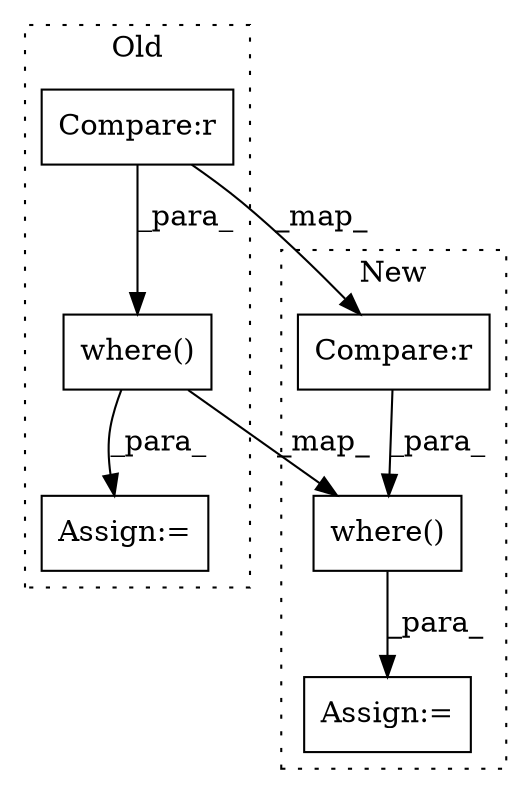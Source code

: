 digraph G {
subgraph cluster0 {
1 [label="where()" a="75" s="8822,8862" l="12,1" shape="box"];
3 [label="Compare:r" a="40" s="8834" l="9" shape="box"];
6 [label="Assign:=" a="68" s="8818" l="4" shape="box"];
label = "Old";
style="dotted";
}
subgraph cluster1 {
2 [label="where()" a="75" s="8778,8818" l="12,1" shape="box"];
4 [label="Compare:r" a="40" s="8790" l="9" shape="box"];
5 [label="Assign:=" a="68" s="8769" l="3" shape="box"];
label = "New";
style="dotted";
}
1 -> 6 [label="_para_"];
1 -> 2 [label="_map_"];
2 -> 5 [label="_para_"];
3 -> 4 [label="_map_"];
3 -> 1 [label="_para_"];
4 -> 2 [label="_para_"];
}